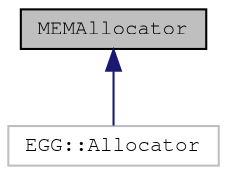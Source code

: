 digraph "MEMAllocator"
{
 // LATEX_PDF_SIZE
  edge [fontname="FreeMono",fontsize="10",labelfontname="FreeMono",labelfontsize="10"];
  node [fontname="FreeMono",fontsize="10",shape=record];
  Node1 [label="MEMAllocator",height=0.2,width=0.4,color="black", fillcolor="grey75", style="filled", fontcolor="black",tooltip=" "];
  Node1 -> Node2 [dir="back",color="midnightblue",fontsize="10",style="solid",fontname="FreeMono"];
  Node2 [label="EGG::Allocator",height=0.2,width=0.4,color="grey75", fillcolor="white", style="filled",URL="$class_e_g_g_1_1_allocator.html",tooltip=" "];
}
